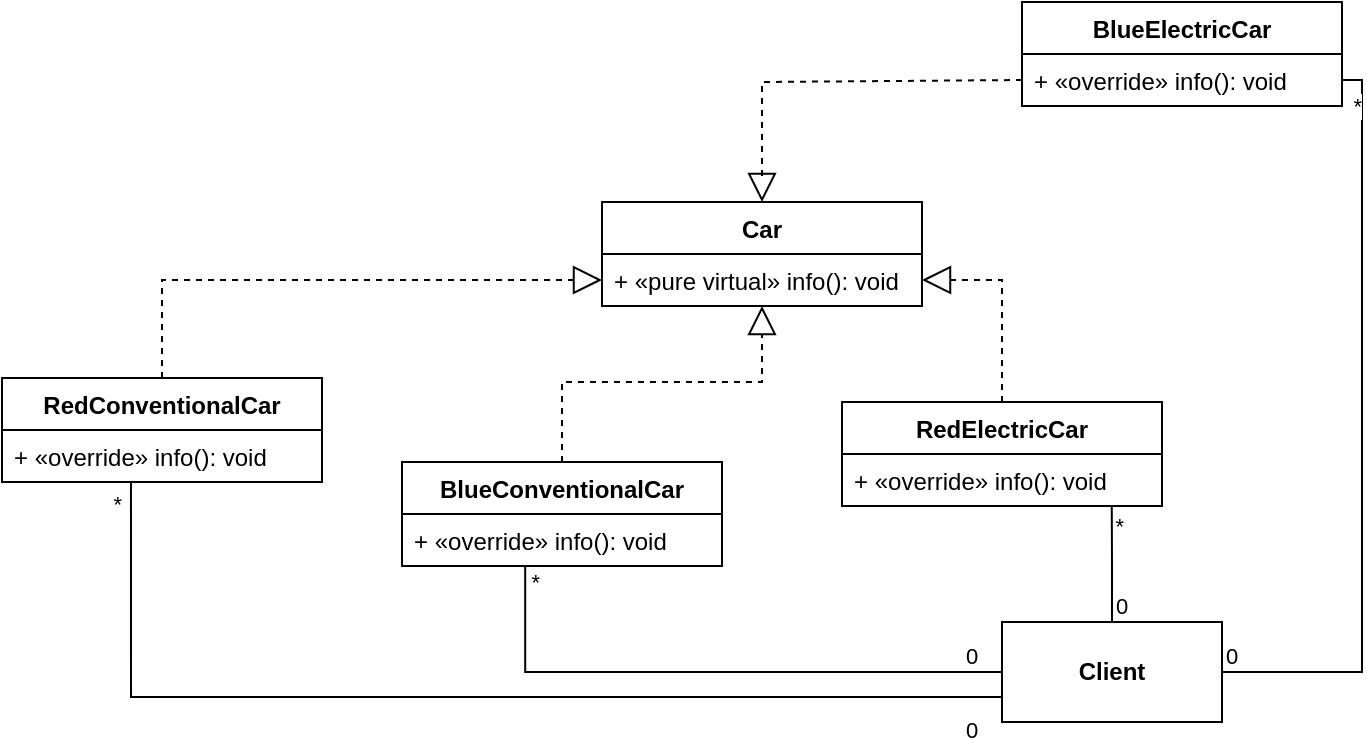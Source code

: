 <mxfile version="27.2.0">
  <diagram name="Page-1" id="saacQLjqua3BrdoAb9Dc">
    <mxGraphModel dx="1033" dy="569" grid="1" gridSize="10" guides="1" tooltips="1" connect="1" arrows="1" fold="1" page="1" pageScale="1" pageWidth="850" pageHeight="1100" math="0" shadow="0">
      <root>
        <mxCell id="0" />
        <mxCell id="1" parent="0" />
        <mxCell id="60gWV8KQn87kFnj7rjoj-1" value="Car" style="swimlane;fontStyle=1;align=center;verticalAlign=top;childLayout=stackLayout;horizontal=1;startSize=26;horizontalStack=0;resizeParent=1;resizeParentMax=0;resizeLast=0;collapsible=1;marginBottom=0;whiteSpace=wrap;html=1;" parent="1" vertex="1">
          <mxGeometry x="360" y="410" width="160" height="52" as="geometry" />
        </mxCell>
        <mxCell id="60gWV8KQn87kFnj7rjoj-4" value="+ «pure virtual» info(): void" style="text;strokeColor=none;fillColor=none;align=left;verticalAlign=top;spacingLeft=4;spacingRight=4;overflow=hidden;rotatable=0;points=[[0,0.5],[1,0.5]];portConstraint=eastwest;whiteSpace=wrap;html=1;" parent="60gWV8KQn87kFnj7rjoj-1" vertex="1">
          <mxGeometry y="26" width="160" height="26" as="geometry" />
        </mxCell>
        <mxCell id="60gWV8KQn87kFnj7rjoj-5" value="Client" style="html=1;whiteSpace=wrap;fontStyle=1" parent="1" vertex="1">
          <mxGeometry x="560" y="620" width="110" height="50" as="geometry" />
        </mxCell>
        <mxCell id="60gWV8KQn87kFnj7rjoj-6" value="RedConventionalCar" style="swimlane;fontStyle=1;align=center;verticalAlign=top;childLayout=stackLayout;horizontal=1;startSize=26;horizontalStack=0;resizeParent=1;resizeParentMax=0;resizeLast=0;collapsible=1;marginBottom=0;whiteSpace=wrap;html=1;" parent="1" vertex="1">
          <mxGeometry x="60" y="498" width="160" height="52" as="geometry" />
        </mxCell>
        <mxCell id="60gWV8KQn87kFnj7rjoj-9" value="+ «override» info(): void" style="text;strokeColor=none;fillColor=none;align=left;verticalAlign=top;spacingLeft=4;spacingRight=4;overflow=hidden;rotatable=0;points=[[0,0.5],[1,0.5]];portConstraint=eastwest;whiteSpace=wrap;html=1;" parent="60gWV8KQn87kFnj7rjoj-6" vertex="1">
          <mxGeometry y="26" width="160" height="26" as="geometry" />
        </mxCell>
        <mxCell id="60gWV8KQn87kFnj7rjoj-10" value="BlueConventionalCar" style="swimlane;fontStyle=1;align=center;verticalAlign=top;childLayout=stackLayout;horizontal=1;startSize=26;horizontalStack=0;resizeParent=1;resizeParentMax=0;resizeLast=0;collapsible=1;marginBottom=0;whiteSpace=wrap;html=1;" parent="1" vertex="1">
          <mxGeometry x="260" y="540" width="160" height="52" as="geometry" />
        </mxCell>
        <mxCell id="60gWV8KQn87kFnj7rjoj-11" value="+ «override» info(): void" style="text;strokeColor=none;fillColor=none;align=left;verticalAlign=top;spacingLeft=4;spacingRight=4;overflow=hidden;rotatable=0;points=[[0,0.5],[1,0.5]];portConstraint=eastwest;whiteSpace=wrap;html=1;" parent="60gWV8KQn87kFnj7rjoj-10" vertex="1">
          <mxGeometry y="26" width="160" height="26" as="geometry" />
        </mxCell>
        <mxCell id="60gWV8KQn87kFnj7rjoj-12" value="RedElectricCar" style="swimlane;fontStyle=1;align=center;verticalAlign=top;childLayout=stackLayout;horizontal=1;startSize=26;horizontalStack=0;resizeParent=1;resizeParentMax=0;resizeLast=0;collapsible=1;marginBottom=0;whiteSpace=wrap;html=1;" parent="1" vertex="1">
          <mxGeometry x="480" y="510" width="160" height="52" as="geometry" />
        </mxCell>
        <mxCell id="60gWV8KQn87kFnj7rjoj-13" value="+ «override» info(): void" style="text;strokeColor=none;fillColor=none;align=left;verticalAlign=top;spacingLeft=4;spacingRight=4;overflow=hidden;rotatable=0;points=[[0,0.5],[1,0.5]];portConstraint=eastwest;whiteSpace=wrap;html=1;" parent="60gWV8KQn87kFnj7rjoj-12" vertex="1">
          <mxGeometry y="26" width="160" height="26" as="geometry" />
        </mxCell>
        <mxCell id="60gWV8KQn87kFnj7rjoj-14" value="BlueElectricCar" style="swimlane;fontStyle=1;align=center;verticalAlign=top;childLayout=stackLayout;horizontal=1;startSize=26;horizontalStack=0;resizeParent=1;resizeParentMax=0;resizeLast=0;collapsible=1;marginBottom=0;whiteSpace=wrap;html=1;" parent="1" vertex="1">
          <mxGeometry x="570" y="310" width="160" height="52" as="geometry" />
        </mxCell>
        <mxCell id="60gWV8KQn87kFnj7rjoj-15" value="+ «override» info(): void" style="text;strokeColor=none;fillColor=none;align=left;verticalAlign=top;spacingLeft=4;spacingRight=4;overflow=hidden;rotatable=0;points=[[0,0.5],[1,0.5]];portConstraint=eastwest;whiteSpace=wrap;html=1;" parent="60gWV8KQn87kFnj7rjoj-14" vertex="1">
          <mxGeometry y="26" width="160" height="26" as="geometry" />
        </mxCell>
        <mxCell id="60gWV8KQn87kFnj7rjoj-16" value="" style="endArrow=block;dashed=1;endFill=0;endSize=12;html=1;rounded=0;exitX=0.5;exitY=0;exitDx=0;exitDy=0;entryX=0;entryY=0.5;entryDx=0;entryDy=0;" parent="1" source="60gWV8KQn87kFnj7rjoj-6" target="60gWV8KQn87kFnj7rjoj-4" edge="1">
          <mxGeometry width="160" relative="1" as="geometry">
            <mxPoint x="290" y="470" as="sourcePoint" />
            <mxPoint x="450" y="470" as="targetPoint" />
            <Array as="points">
              <mxPoint x="140" y="449" />
            </Array>
          </mxGeometry>
        </mxCell>
        <mxCell id="60gWV8KQn87kFnj7rjoj-17" value="" style="endArrow=block;dashed=1;endFill=0;endSize=12;html=1;rounded=0;exitX=0.5;exitY=0;exitDx=0;exitDy=0;" parent="1" source="60gWV8KQn87kFnj7rjoj-10" target="60gWV8KQn87kFnj7rjoj-4" edge="1">
          <mxGeometry width="160" relative="1" as="geometry">
            <mxPoint x="280" y="480" as="sourcePoint" />
            <mxPoint x="440" y="480" as="targetPoint" />
            <Array as="points">
              <mxPoint x="340" y="500" />
              <mxPoint x="440" y="500" />
            </Array>
          </mxGeometry>
        </mxCell>
        <mxCell id="60gWV8KQn87kFnj7rjoj-18" value="" style="endArrow=block;dashed=1;endFill=0;endSize=12;html=1;rounded=0;exitX=0.5;exitY=0;exitDx=0;exitDy=0;entryX=1;entryY=0.5;entryDx=0;entryDy=0;" parent="1" source="60gWV8KQn87kFnj7rjoj-12" target="60gWV8KQn87kFnj7rjoj-4" edge="1">
          <mxGeometry width="160" relative="1" as="geometry">
            <mxPoint x="290" y="470" as="sourcePoint" />
            <mxPoint x="450" y="470" as="targetPoint" />
            <Array as="points">
              <mxPoint x="560" y="449" />
            </Array>
          </mxGeometry>
        </mxCell>
        <mxCell id="60gWV8KQn87kFnj7rjoj-19" value="" style="endArrow=block;dashed=1;endFill=0;endSize=12;html=1;rounded=0;exitX=0;exitY=0.5;exitDx=0;exitDy=0;entryX=0.5;entryY=0;entryDx=0;entryDy=0;" parent="1" source="60gWV8KQn87kFnj7rjoj-15" target="60gWV8KQn87kFnj7rjoj-1" edge="1">
          <mxGeometry width="160" relative="1" as="geometry">
            <mxPoint x="290" y="470" as="sourcePoint" />
            <mxPoint x="450" y="470" as="targetPoint" />
            <Array as="points">
              <mxPoint x="440" y="350" />
              <mxPoint x="440" y="397" />
            </Array>
          </mxGeometry>
        </mxCell>
        <mxCell id="60gWV8KQn87kFnj7rjoj-20" value="" style="endArrow=none;html=1;edgeStyle=orthogonalEdgeStyle;rounded=0;exitX=0;exitY=0.75;exitDx=0;exitDy=0;entryX=0.403;entryY=1;entryDx=0;entryDy=0;entryPerimeter=0;" parent="1" source="60gWV8KQn87kFnj7rjoj-5" target="60gWV8KQn87kFnj7rjoj-9" edge="1">
          <mxGeometry relative="1" as="geometry">
            <mxPoint x="260" y="690" as="sourcePoint" />
            <mxPoint x="420" y="690" as="targetPoint" />
          </mxGeometry>
        </mxCell>
        <mxCell id="60gWV8KQn87kFnj7rjoj-21" value="0" style="edgeLabel;resizable=0;html=1;align=left;verticalAlign=bottom;" parent="60gWV8KQn87kFnj7rjoj-20" connectable="0" vertex="1">
          <mxGeometry x="-1" relative="1" as="geometry">
            <mxPoint x="-20" y="25" as="offset" />
          </mxGeometry>
        </mxCell>
        <mxCell id="60gWV8KQn87kFnj7rjoj-22" value="*" style="edgeLabel;resizable=0;html=1;align=right;verticalAlign=bottom;" parent="60gWV8KQn87kFnj7rjoj-20" connectable="0" vertex="1">
          <mxGeometry x="1" relative="1" as="geometry">
            <mxPoint x="-4" y="19" as="offset" />
          </mxGeometry>
        </mxCell>
        <mxCell id="60gWV8KQn87kFnj7rjoj-23" value="" style="endArrow=none;html=1;edgeStyle=orthogonalEdgeStyle;rounded=0;entryX=0.385;entryY=0.995;entryDx=0;entryDy=0;entryPerimeter=0;exitX=0;exitY=0.5;exitDx=0;exitDy=0;" parent="1" source="60gWV8KQn87kFnj7rjoj-5" target="60gWV8KQn87kFnj7rjoj-11" edge="1">
          <mxGeometry relative="1" as="geometry">
            <mxPoint x="270" y="700" as="sourcePoint" />
            <mxPoint x="430" y="700" as="targetPoint" />
          </mxGeometry>
        </mxCell>
        <mxCell id="60gWV8KQn87kFnj7rjoj-24" value="0" style="edgeLabel;resizable=0;html=1;align=left;verticalAlign=bottom;" parent="60gWV8KQn87kFnj7rjoj-23" connectable="0" vertex="1">
          <mxGeometry x="-1" relative="1" as="geometry">
            <mxPoint x="-20" as="offset" />
          </mxGeometry>
        </mxCell>
        <mxCell id="60gWV8KQn87kFnj7rjoj-25" value="*" style="edgeLabel;resizable=0;html=1;align=right;verticalAlign=bottom;" parent="60gWV8KQn87kFnj7rjoj-23" connectable="0" vertex="1">
          <mxGeometry x="1" relative="1" as="geometry">
            <mxPoint x="8" y="17" as="offset" />
          </mxGeometry>
        </mxCell>
        <mxCell id="60gWV8KQn87kFnj7rjoj-29" value="" style="endArrow=none;html=1;edgeStyle=orthogonalEdgeStyle;rounded=0;exitX=0.5;exitY=0;exitDx=0;exitDy=0;entryX=0.843;entryY=1.015;entryDx=0;entryDy=0;entryPerimeter=0;" parent="1" source="60gWV8KQn87kFnj7rjoj-5" target="60gWV8KQn87kFnj7rjoj-13" edge="1">
          <mxGeometry relative="1" as="geometry">
            <mxPoint x="460" y="650" as="sourcePoint" />
            <mxPoint x="620" y="650" as="targetPoint" />
          </mxGeometry>
        </mxCell>
        <mxCell id="60gWV8KQn87kFnj7rjoj-30" value="0" style="edgeLabel;resizable=0;html=1;align=left;verticalAlign=bottom;" parent="60gWV8KQn87kFnj7rjoj-29" connectable="0" vertex="1">
          <mxGeometry x="-1" relative="1" as="geometry" />
        </mxCell>
        <mxCell id="60gWV8KQn87kFnj7rjoj-31" value="*" style="edgeLabel;resizable=0;html=1;align=right;verticalAlign=bottom;" parent="60gWV8KQn87kFnj7rjoj-29" connectable="0" vertex="1">
          <mxGeometry x="1" relative="1" as="geometry">
            <mxPoint x="7" y="18" as="offset" />
          </mxGeometry>
        </mxCell>
        <mxCell id="60gWV8KQn87kFnj7rjoj-32" value="" style="endArrow=none;html=1;edgeStyle=orthogonalEdgeStyle;rounded=0;exitX=1;exitY=0.5;exitDx=0;exitDy=0;entryX=1;entryY=0.5;entryDx=0;entryDy=0;" parent="1" source="60gWV8KQn87kFnj7rjoj-5" target="60gWV8KQn87kFnj7rjoj-15" edge="1">
          <mxGeometry relative="1" as="geometry">
            <mxPoint x="650" y="560" as="sourcePoint" />
            <mxPoint x="810" y="560" as="targetPoint" />
          </mxGeometry>
        </mxCell>
        <mxCell id="60gWV8KQn87kFnj7rjoj-33" value="0" style="edgeLabel;resizable=0;html=1;align=left;verticalAlign=bottom;" parent="60gWV8KQn87kFnj7rjoj-32" connectable="0" vertex="1">
          <mxGeometry x="-1" relative="1" as="geometry" />
        </mxCell>
        <mxCell id="60gWV8KQn87kFnj7rjoj-34" value="*" style="edgeLabel;resizable=0;html=1;align=right;verticalAlign=bottom;" parent="60gWV8KQn87kFnj7rjoj-32" connectable="0" vertex="1">
          <mxGeometry x="1" relative="1" as="geometry">
            <mxPoint x="10" y="21" as="offset" />
          </mxGeometry>
        </mxCell>
      </root>
    </mxGraphModel>
  </diagram>
</mxfile>
